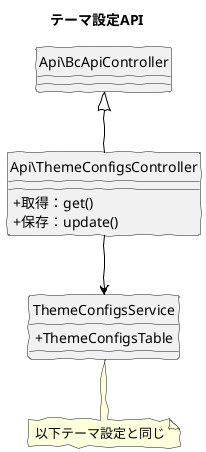 @startuml
skinparam handwritten true
skinparam backgroundColor white
hide circle
skinparam classAttributeIconSize 0

title テーマ設定API


class Api\BcApiController {
}

class Api\ThemeConfigsController {
  + 取得：get()
  + 保存：update()
}

class ThemeConfigsService {
  + ThemeConfigsTable
}

Api\ThemeConfigsController -up[#Black]-|> Api\BcApiController
Api\ThemeConfigsController -down[#Black]-> ThemeConfigsService

note "以下テーマ設定と同じ" as note
ThemeConfigsService .. note

@enduml

